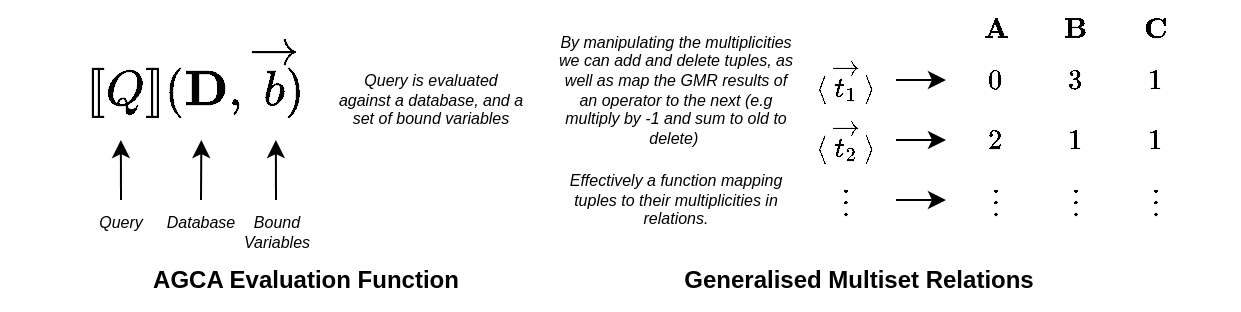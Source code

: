 <mxfile>
    <diagram id="ZVRy4JHcZD1sNzcYpOTd" name="Page-1">
        <mxGraphModel dx="1110" dy="656" grid="1" gridSize="10" guides="1" tooltips="1" connect="1" arrows="1" fold="1" page="1" pageScale="1" pageWidth="850" pageHeight="1100" math="1" shadow="0">
            <root>
                <mxCell id="0"/>
                <mxCell id="1" parent="0"/>
                <mxCell id="2" value="$$[\![ Q ]\!](\mathbf{D}, \ \overrightarrow{b})$$&lt;br&gt;" style="text;html=1;strokeColor=none;fillColor=none;align=center;verticalAlign=middle;whiteSpace=wrap;rounded=0;fontSize=21;" vertex="1" parent="1">
                    <mxGeometry x="35" y="400" width="130" height="50" as="geometry"/>
                </mxCell>
                <mxCell id="3" value="Query is evaluated against a database, and a set of bound variables" style="text;html=1;strokeColor=none;fillColor=none;align=center;verticalAlign=middle;whiteSpace=wrap;rounded=0;fontSize=8;fontStyle=2" vertex="1" parent="1">
                    <mxGeometry x="170" y="410" width="95" height="30" as="geometry"/>
                </mxCell>
                <mxCell id="4" style="edgeStyle=none;html=1;exitX=0.5;exitY=0;exitDx=0;exitDy=0;fontSize=21;" edge="1" parent="1" source="5">
                    <mxGeometry relative="1" as="geometry">
                        <mxPoint x="139.929" y="445" as="targetPoint"/>
                    </mxGeometry>
                </mxCell>
                <mxCell id="5" value="Bound&lt;br&gt;Variables" style="text;html=1;strokeColor=none;fillColor=none;align=center;verticalAlign=top;whiteSpace=wrap;rounded=0;fontSize=8;fontStyle=2" vertex="1" parent="1">
                    <mxGeometry x="117.5" y="475" width="45" height="30" as="geometry"/>
                </mxCell>
                <mxCell id="6" style="edgeStyle=none;html=1;exitX=0.5;exitY=0;exitDx=0;exitDy=0;fontSize=21;" edge="1" parent="1" source="7">
                    <mxGeometry relative="1" as="geometry">
                        <mxPoint x="102.667" y="445" as="targetPoint"/>
                    </mxGeometry>
                </mxCell>
                <mxCell id="7" value="Database" style="text;html=1;strokeColor=none;fillColor=none;align=center;verticalAlign=top;whiteSpace=wrap;rounded=0;fontSize=8;fontStyle=2" vertex="1" parent="1">
                    <mxGeometry x="80" y="475" width="45" height="30" as="geometry"/>
                </mxCell>
                <mxCell id="8" style="edgeStyle=none;html=1;exitX=0.5;exitY=0;exitDx=0;exitDy=0;fontSize=21;" edge="1" parent="1" source="9">
                    <mxGeometry relative="1" as="geometry">
                        <mxPoint x="62.429" y="445" as="targetPoint"/>
                    </mxGeometry>
                </mxCell>
                <mxCell id="9" value="Query" style="text;html=1;strokeColor=none;fillColor=none;align=center;verticalAlign=top;whiteSpace=wrap;rounded=0;fontSize=8;fontStyle=2" vertex="1" parent="1">
                    <mxGeometry x="40" y="475" width="45" height="30" as="geometry"/>
                </mxCell>
                <mxCell id="10" value="AGCA Evaluation Function" style="text;html=1;strokeColor=none;fillColor=none;align=center;verticalAlign=middle;whiteSpace=wrap;rounded=0;fontSize=12;fontStyle=1" vertex="1" parent="1">
                    <mxGeometry x="40" y="500" width="230" height="30" as="geometry"/>
                </mxCell>
                <mxCell id="11" value="Generalised Multiset Relations" style="text;html=1;strokeColor=none;fillColor=none;align=center;verticalAlign=middle;whiteSpace=wrap;rounded=0;fontSize=12;fontStyle=1" vertex="1" parent="1">
                    <mxGeometry x="275" y="500" width="312.5" height="30" as="geometry"/>
                </mxCell>
                <mxCell id="12" style="edgeStyle=none;html=1;exitX=1;exitY=0.5;exitDx=0;exitDy=0;entryX=0;entryY=0.5;entryDx=0;entryDy=0;fontSize=12;" edge="1" parent="1" source="13" target="18">
                    <mxGeometry relative="1" as="geometry"/>
                </mxCell>
                <mxCell id="13" value="$$\langle \ \overrightarrow{t_1} \ \rangle$$" style="text;html=1;strokeColor=none;fillColor=none;align=center;verticalAlign=middle;whiteSpace=wrap;rounded=0;fontSize=12;" vertex="1" parent="1">
                    <mxGeometry x="400" y="400" width="50" height="30" as="geometry"/>
                </mxCell>
                <mxCell id="14" style="edgeStyle=none;html=1;exitX=1;exitY=0.5;exitDx=0;exitDy=0;entryX=0;entryY=0.5;entryDx=0;entryDy=0;fontSize=12;" edge="1" parent="1" source="15" target="21">
                    <mxGeometry relative="1" as="geometry"/>
                </mxCell>
                <mxCell id="15" value="$$\langle \ \overrightarrow{t_2} \ \rangle$$" style="text;html=1;strokeColor=none;fillColor=none;align=center;verticalAlign=middle;whiteSpace=wrap;rounded=0;fontSize=12;" vertex="1" parent="1">
                    <mxGeometry x="400" y="430" width="50" height="30" as="geometry"/>
                </mxCell>
                <mxCell id="16" style="edgeStyle=none;html=1;exitX=1;exitY=0.5;exitDx=0;exitDy=0;entryX=0;entryY=0.5;entryDx=0;entryDy=0;fontSize=12;" edge="1" parent="1" source="17" target="24">
                    <mxGeometry relative="1" as="geometry"/>
                </mxCell>
                <mxCell id="17" value="$$\vdots$$" style="text;html=1;strokeColor=none;fillColor=none;align=center;verticalAlign=middle;whiteSpace=wrap;rounded=0;fontSize=12;" vertex="1" parent="1">
                    <mxGeometry x="400" y="460" width="50" height="30" as="geometry"/>
                </mxCell>
                <mxCell id="18" value="$$0$$" style="text;html=1;strokeColor=none;fillColor=none;align=center;verticalAlign=middle;whiteSpace=wrap;rounded=0;fontSize=12;" vertex="1" parent="1">
                    <mxGeometry x="475" y="400" width="50" height="30" as="geometry"/>
                </mxCell>
                <mxCell id="19" value="$$3$$" style="text;html=1;strokeColor=none;fillColor=none;align=center;verticalAlign=middle;whiteSpace=wrap;rounded=0;fontSize=12;" vertex="1" parent="1">
                    <mxGeometry x="515" y="400" width="50" height="30" as="geometry"/>
                </mxCell>
                <mxCell id="20" value="$$1$$" style="text;html=1;strokeColor=none;fillColor=none;align=center;verticalAlign=middle;whiteSpace=wrap;rounded=0;fontSize=12;" vertex="1" parent="1">
                    <mxGeometry x="555" y="400" width="50" height="30" as="geometry"/>
                </mxCell>
                <mxCell id="21" value="$$2$$" style="text;html=1;strokeColor=none;fillColor=none;align=center;verticalAlign=middle;whiteSpace=wrap;rounded=0;fontSize=12;" vertex="1" parent="1">
                    <mxGeometry x="475" y="430" width="50" height="30" as="geometry"/>
                </mxCell>
                <mxCell id="22" value="$$1$$" style="text;html=1;strokeColor=none;fillColor=none;align=center;verticalAlign=middle;whiteSpace=wrap;rounded=0;fontSize=12;" vertex="1" parent="1">
                    <mxGeometry x="515" y="430" width="50" height="30" as="geometry"/>
                </mxCell>
                <mxCell id="23" value="$$1$$" style="text;html=1;strokeColor=none;fillColor=none;align=center;verticalAlign=middle;whiteSpace=wrap;rounded=0;fontSize=12;" vertex="1" parent="1">
                    <mxGeometry x="555" y="430" width="50" height="30" as="geometry"/>
                </mxCell>
                <mxCell id="24" value="$$\vdots$$" style="text;html=1;strokeColor=none;fillColor=none;align=center;verticalAlign=middle;whiteSpace=wrap;rounded=0;fontSize=12;" vertex="1" parent="1">
                    <mxGeometry x="475" y="460" width="50" height="30" as="geometry"/>
                </mxCell>
                <mxCell id="25" value="$$\vdots$$" style="text;html=1;strokeColor=none;fillColor=none;align=center;verticalAlign=middle;whiteSpace=wrap;rounded=0;fontSize=12;" vertex="1" parent="1">
                    <mxGeometry x="515" y="460" width="50" height="30" as="geometry"/>
                </mxCell>
                <mxCell id="26" value="$$\vdots$$" style="text;html=1;strokeColor=none;fillColor=none;align=center;verticalAlign=middle;whiteSpace=wrap;rounded=0;fontSize=12;" vertex="1" parent="1">
                    <mxGeometry x="555" y="460" width="50" height="30" as="geometry"/>
                </mxCell>
                <mxCell id="27" value="Effectively a function mapping tuples to their multiplicities in relations." style="text;html=1;strokeColor=none;fillColor=none;align=center;verticalAlign=middle;whiteSpace=wrap;rounded=0;fontSize=8;fontStyle=2" vertex="1" parent="1">
                    <mxGeometry x="280" y="460" width="120" height="30" as="geometry"/>
                </mxCell>
                <mxCell id="28" value="By manipulating the multiplicities we can add and delete tuples, as well as map the GMR results of an operator to the next (e.g multiply by -1 and sum to old to delete)&amp;nbsp;" style="text;html=1;strokeColor=none;fillColor=none;align=center;verticalAlign=middle;whiteSpace=wrap;rounded=0;fontSize=8;fontStyle=2" vertex="1" parent="1">
                    <mxGeometry x="280" y="390" width="120" height="60" as="geometry"/>
                </mxCell>
                <mxCell id="29" value="$$\mathbf{A}$$" style="text;html=1;strokeColor=none;fillColor=none;align=center;verticalAlign=middle;whiteSpace=wrap;rounded=0;fontSize=12;" vertex="1" parent="1">
                    <mxGeometry x="480" y="375" width="40" height="30" as="geometry"/>
                </mxCell>
                <mxCell id="30" value="$$\mathbf{B}$$" style="text;html=1;strokeColor=none;fillColor=none;align=center;verticalAlign=middle;whiteSpace=wrap;rounded=0;fontSize=12;" vertex="1" parent="1">
                    <mxGeometry x="520" y="375" width="40" height="30" as="geometry"/>
                </mxCell>
                <mxCell id="31" value="$$\mathbf{C}$$" style="text;html=1;strokeColor=none;fillColor=none;align=center;verticalAlign=middle;whiteSpace=wrap;rounded=0;fontSize=12;" vertex="1" parent="1">
                    <mxGeometry x="560" y="375" width="40" height="30" as="geometry"/>
                </mxCell>
            </root>
        </mxGraphModel>
    </diagram>
</mxfile>
